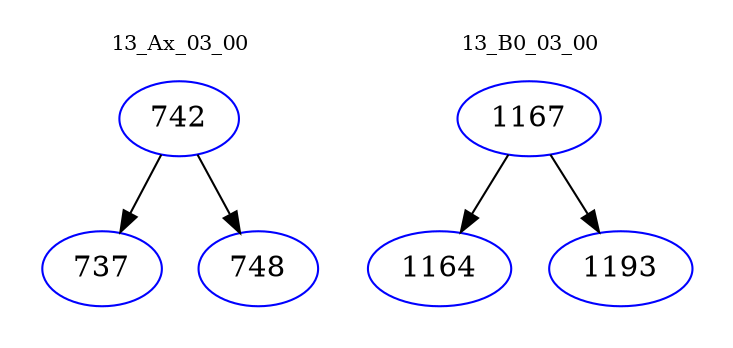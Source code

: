 digraph{
subgraph cluster_0 {
color = white
label = "13_Ax_03_00";
fontsize=10;
T0_742 [label="742", color="blue"]
T0_742 -> T0_737 [color="black"]
T0_737 [label="737", color="blue"]
T0_742 -> T0_748 [color="black"]
T0_748 [label="748", color="blue"]
}
subgraph cluster_1 {
color = white
label = "13_B0_03_00";
fontsize=10;
T1_1167 [label="1167", color="blue"]
T1_1167 -> T1_1164 [color="black"]
T1_1164 [label="1164", color="blue"]
T1_1167 -> T1_1193 [color="black"]
T1_1193 [label="1193", color="blue"]
}
}
